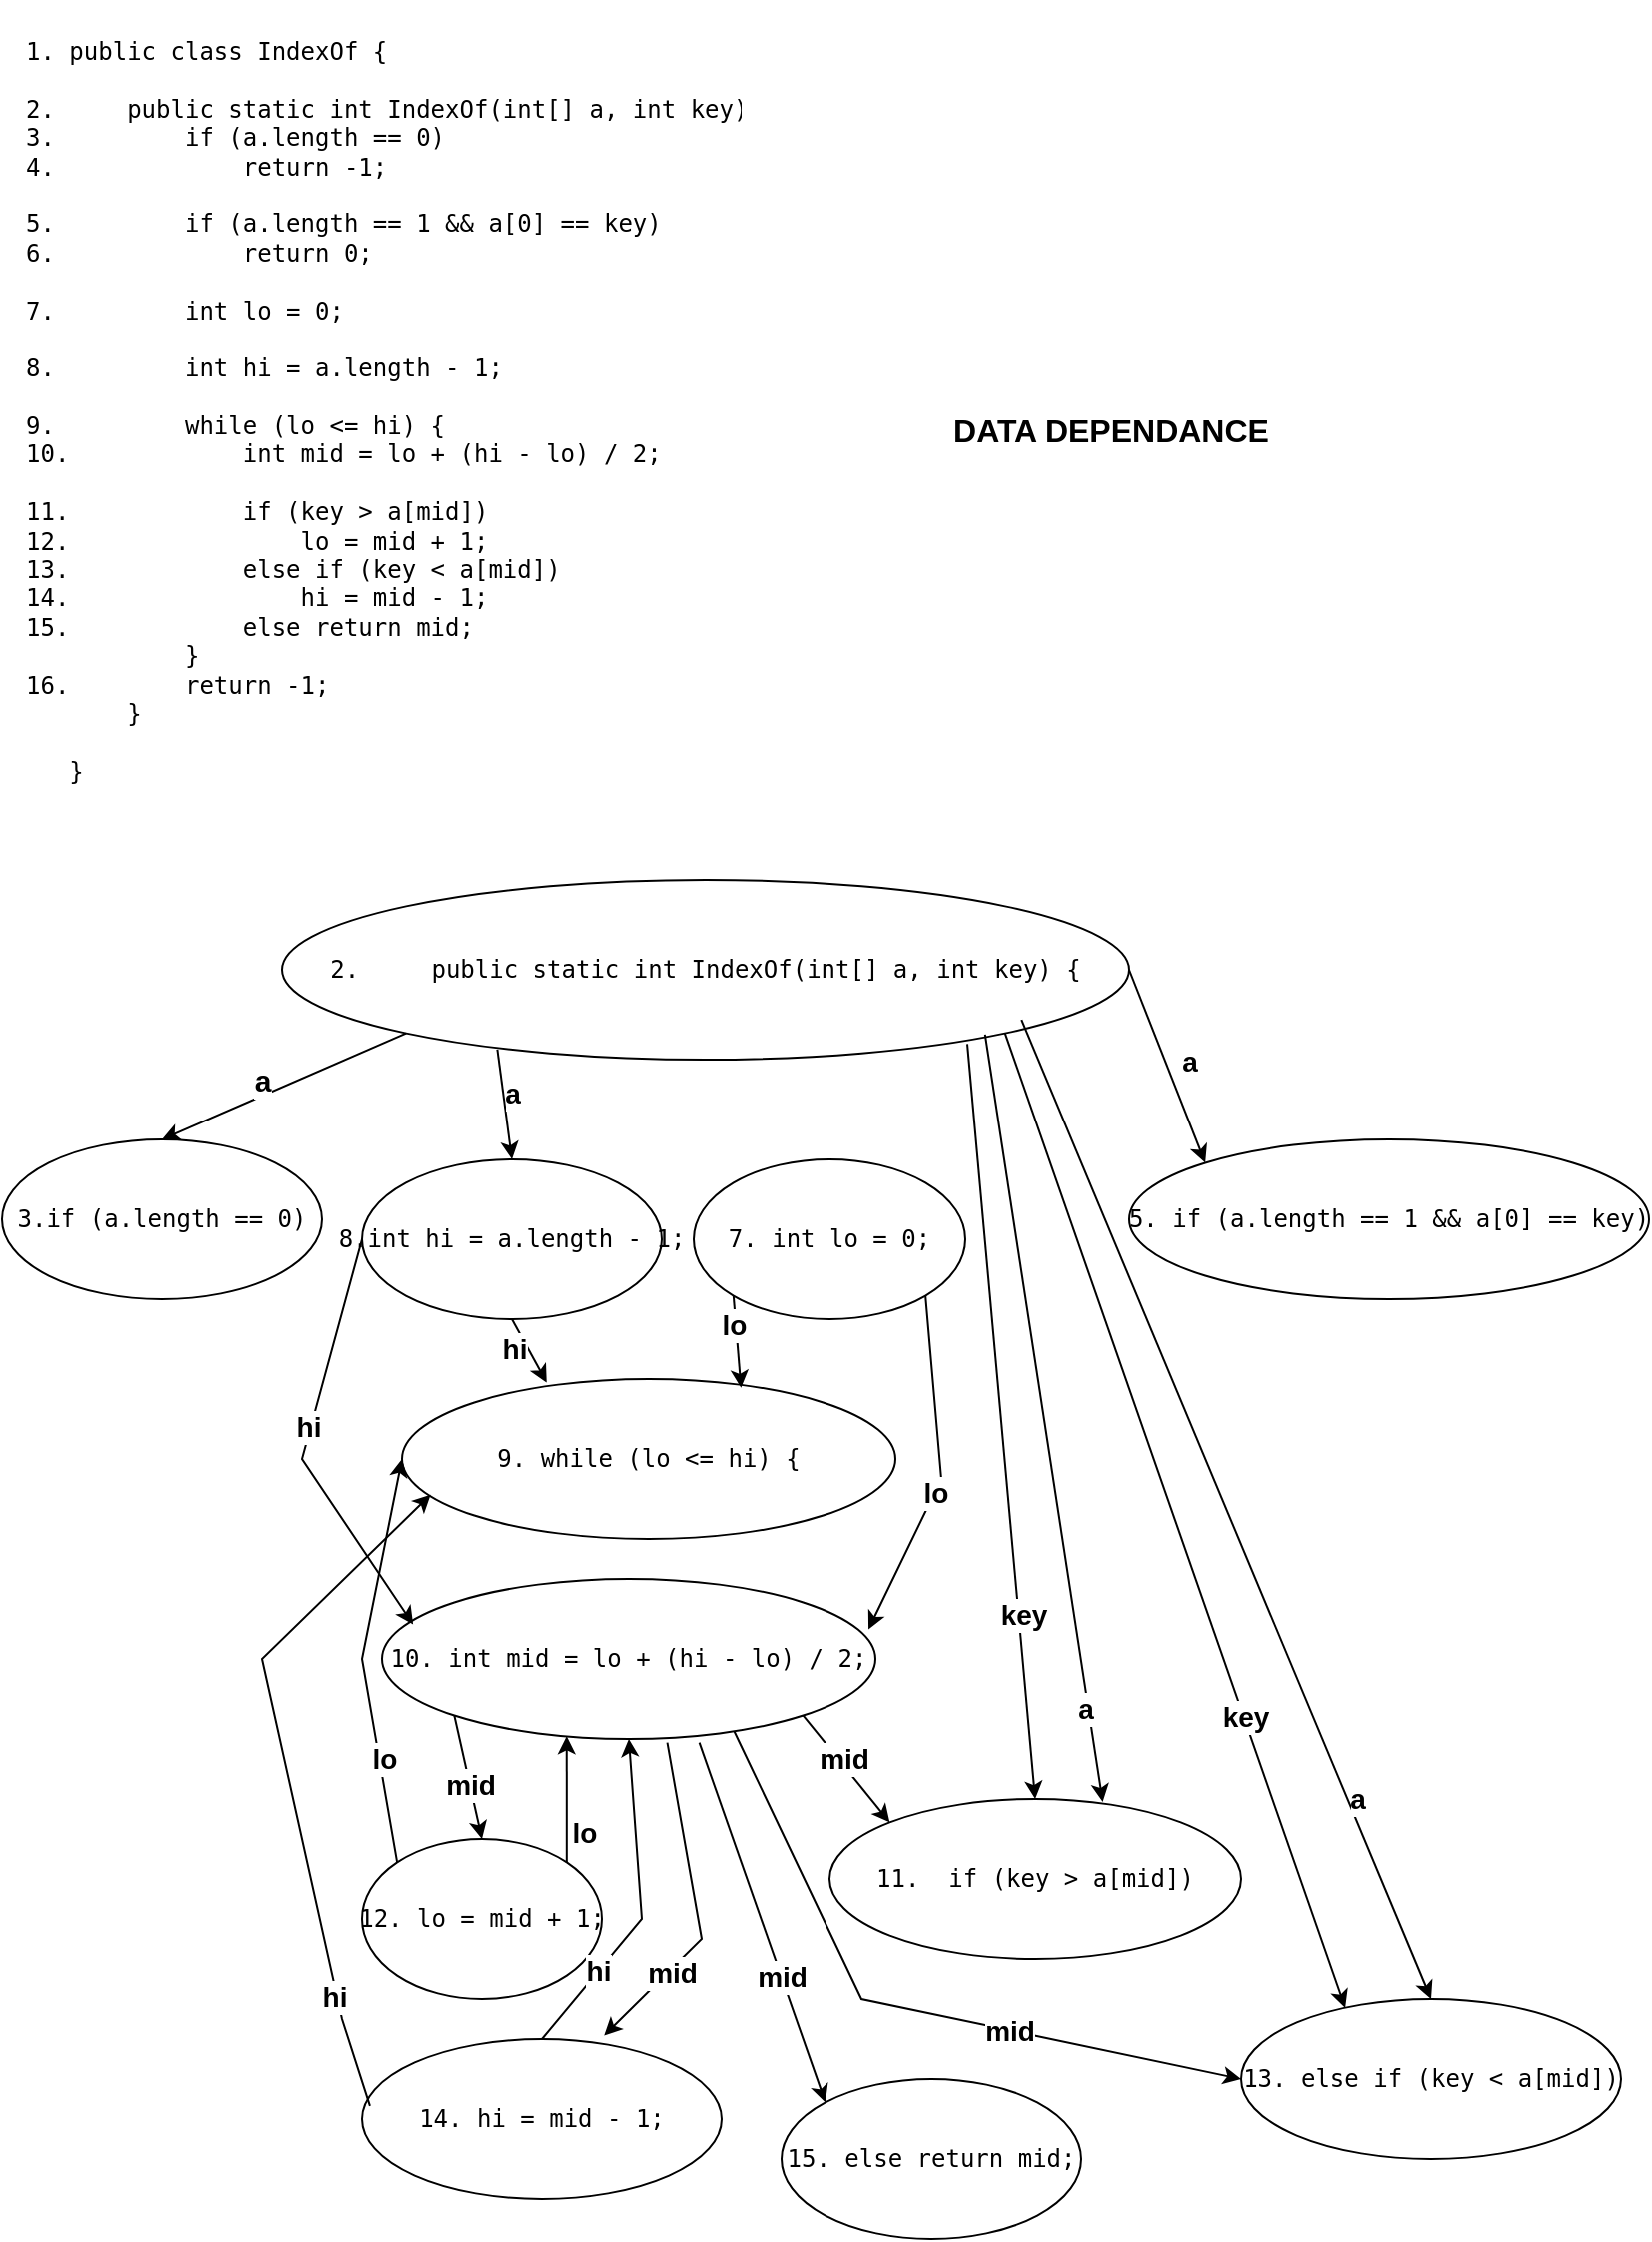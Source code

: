<mxfile version="26.2.3">
  <diagram name="Pagina-1" id="XMuqWZLkqimTZiR3ArTc">
    <mxGraphModel dx="1044" dy="563" grid="1" gridSize="10" guides="1" tooltips="1" connect="1" arrows="1" fold="1" page="1" pageScale="1" pageWidth="827" pageHeight="1169" math="0" shadow="0">
      <root>
        <mxCell id="0" />
        <mxCell id="1" parent="0" />
        <mxCell id="eCMLK8YqS8jhUNkkTPj8-1" value="&lt;pre id=&quot;yui_3_18_1_1_1743517991682_94&quot;&gt;&lt;code id=&quot;yui_3_18_1_1_1743517991682_99&quot; class=&quot;language-java&quot;&gt;1. public class IndexOf {&lt;br/&gt;&lt;br/&gt;2.     public static int IndexOf(int[] a, int key) {&lt;br/&gt;3.         if (a.length == 0)&lt;br/&gt;4.             return -1;&lt;br/&gt;&lt;br/&gt;5.         if (a.length == 1 &amp;amp;&amp;amp; a[0] == key)&lt;br/&gt;6.             return 0;&lt;br/&gt;&lt;br/&gt;7.         int lo = 0;&lt;br/&gt;&lt;br/&gt;8.         int hi = a.length - 1;&lt;br/&gt;&lt;br/&gt;9.         while (lo &amp;lt;= hi) {&lt;br/&gt;10.            int mid = lo + (hi - lo) / 2;&lt;br/&gt;&lt;br/&gt;11.            if (key &amp;gt; a[mid])&lt;br/&gt;12.                lo = mid + 1;&lt;br/&gt;13.            else if (key &amp;lt; a[mid])&lt;br/&gt;14.                hi = mid - 1;&lt;br/&gt;15.            else return mid;&lt;br/&gt;           }&lt;br/&gt;16.        return -1;&lt;br/&gt;       }&lt;br/&gt;&lt;br/&gt;   }&lt;/code&gt;&lt;/pre&gt;" style="text;html=1;whiteSpace=wrap;overflow=hidden;rounded=0;" vertex="1" parent="1">
          <mxGeometry x="10" y="30" width="360" height="430" as="geometry" />
        </mxCell>
        <mxCell id="eCMLK8YqS8jhUNkkTPj8-2" value="DATA DEPENDANCE" style="text;html=1;align=center;verticalAlign=middle;whiteSpace=wrap;rounded=0;fontSize=16;fontStyle=1" vertex="1" parent="1">
          <mxGeometry x="420" y="180" width="270" height="130" as="geometry" />
        </mxCell>
        <mxCell id="eCMLK8YqS8jhUNkkTPj8-3" value="&lt;pre id=&quot;yui_3_18_1_1_1743517991682_94&quot;&gt;&lt;code id=&quot;yui_3_18_1_1_1743517991682_99&quot; class=&quot;language-java&quot;&gt;2.     public static int IndexOf(int[] a, int key) {&lt;/code&gt;&lt;/pre&gt;" style="ellipse;whiteSpace=wrap;html=1;" vertex="1" parent="1">
          <mxGeometry x="140" y="470" width="424" height="90" as="geometry" />
        </mxCell>
        <mxCell id="eCMLK8YqS8jhUNkkTPj8-4" value="&lt;pre id=&quot;yui_3_18_1_1_1743517991682_94&quot;&gt;&lt;code id=&quot;yui_3_18_1_1_1743517991682_99&quot; class=&quot;language-java&quot;&gt;3.if (a.length == 0)&lt;/code&gt;&lt;/pre&gt;" style="ellipse;whiteSpace=wrap;html=1;" vertex="1" parent="1">
          <mxGeometry y="600" width="160" height="80" as="geometry" />
        </mxCell>
        <mxCell id="eCMLK8YqS8jhUNkkTPj8-5" value="" style="endArrow=classic;html=1;rounded=0;exitX=0;exitY=1;exitDx=0;exitDy=0;entryX=0.5;entryY=0;entryDx=0;entryDy=0;" edge="1" parent="1" source="eCMLK8YqS8jhUNkkTPj8-3" target="eCMLK8YqS8jhUNkkTPj8-4">
          <mxGeometry width="50" height="50" relative="1" as="geometry">
            <mxPoint x="390" y="650" as="sourcePoint" />
            <mxPoint x="440" y="600" as="targetPoint" />
          </mxGeometry>
        </mxCell>
        <mxCell id="eCMLK8YqS8jhUNkkTPj8-6" value="a" style="edgeLabel;html=1;align=center;verticalAlign=middle;resizable=0;points=[];fontSize=15;fontStyle=1" vertex="1" connectable="0" parent="eCMLK8YqS8jhUNkkTPj8-5">
          <mxGeometry x="0.174" y="-1" relative="1" as="geometry">
            <mxPoint y="-7" as="offset" />
          </mxGeometry>
        </mxCell>
        <mxCell id="eCMLK8YqS8jhUNkkTPj8-7" value="&lt;pre id=&quot;yui_3_18_1_1_1743517991682_94&quot;&gt;&lt;code id=&quot;yui_3_18_1_1_1743517991682_99&quot; class=&quot;language-java&quot;&gt;5. if (a.length == 1 &amp;amp;&amp;amp; a[0] == key)&lt;/code&gt;&lt;/pre&gt;" style="ellipse;whiteSpace=wrap;html=1;" vertex="1" parent="1">
          <mxGeometry x="564" y="600" width="260" height="80" as="geometry" />
        </mxCell>
        <mxCell id="eCMLK8YqS8jhUNkkTPj8-8" value="" style="endArrow=classic;html=1;rounded=0;exitX=1;exitY=0.5;exitDx=0;exitDy=0;entryX=0;entryY=0;entryDx=0;entryDy=0;" edge="1" parent="1" source="eCMLK8YqS8jhUNkkTPj8-3" target="eCMLK8YqS8jhUNkkTPj8-7">
          <mxGeometry width="50" height="50" relative="1" as="geometry">
            <mxPoint x="310" y="470" as="sourcePoint" />
            <mxPoint x="360" y="420" as="targetPoint" />
          </mxGeometry>
        </mxCell>
        <mxCell id="eCMLK8YqS8jhUNkkTPj8-9" value="&lt;b&gt;&lt;font style=&quot;font-size: 14px;&quot;&gt;a&lt;/font&gt;&lt;/b&gt;" style="edgeLabel;html=1;align=center;verticalAlign=middle;resizable=0;points=[];" vertex="1" connectable="0" parent="eCMLK8YqS8jhUNkkTPj8-8">
          <mxGeometry x="-0.065" y="-2" relative="1" as="geometry">
            <mxPoint x="14" as="offset" />
          </mxGeometry>
        </mxCell>
        <mxCell id="eCMLK8YqS8jhUNkkTPj8-10" value="&lt;pre id=&quot;yui_3_18_1_1_1743517991682_94&quot;&gt;&lt;code id=&quot;yui_3_18_1_1_1743517991682_99&quot; class=&quot;language-java&quot;&gt;7. int lo = 0;&lt;/code&gt;&lt;/pre&gt;" style="ellipse;whiteSpace=wrap;html=1;" vertex="1" parent="1">
          <mxGeometry x="346" y="610" width="136" height="80" as="geometry" />
        </mxCell>
        <mxCell id="eCMLK8YqS8jhUNkkTPj8-11" value="&lt;pre id=&quot;yui_3_18_1_1_1743517991682_94&quot;&gt;&lt;code id=&quot;yui_3_18_1_1_1743517991682_99&quot; class=&quot;language-java&quot;&gt;8.int hi = a.length - 1;&lt;/code&gt;&lt;/pre&gt;" style="ellipse;whiteSpace=wrap;html=1;" vertex="1" parent="1">
          <mxGeometry x="180" y="610" width="150" height="80" as="geometry" />
        </mxCell>
        <mxCell id="eCMLK8YqS8jhUNkkTPj8-12" value="" style="endArrow=classic;html=1;rounded=0;exitX=0.254;exitY=0.944;exitDx=0;exitDy=0;exitPerimeter=0;entryX=0.5;entryY=0;entryDx=0;entryDy=0;" edge="1" parent="1" source="eCMLK8YqS8jhUNkkTPj8-3" target="eCMLK8YqS8jhUNkkTPj8-11">
          <mxGeometry width="50" height="50" relative="1" as="geometry">
            <mxPoint x="190" y="470" as="sourcePoint" />
            <mxPoint x="240" y="420" as="targetPoint" />
          </mxGeometry>
        </mxCell>
        <mxCell id="eCMLK8YqS8jhUNkkTPj8-13" value="&lt;b&gt;&lt;font style=&quot;font-size: 14px;&quot;&gt;a&lt;/font&gt;&lt;/b&gt;" style="edgeLabel;html=1;align=center;verticalAlign=middle;resizable=0;points=[];" vertex="1" connectable="0" parent="eCMLK8YqS8jhUNkkTPj8-12">
          <mxGeometry x="-0.188" y="4" relative="1" as="geometry">
            <mxPoint as="offset" />
          </mxGeometry>
        </mxCell>
        <mxCell id="eCMLK8YqS8jhUNkkTPj8-14" value="&lt;pre id=&quot;yui_3_18_1_1_1743517991682_94&quot;&gt;&lt;code id=&quot;yui_3_18_1_1_1743517991682_99&quot; class=&quot;language-java&quot;&gt;9. while (lo &amp;lt;= hi) {&lt;/code&gt;&lt;/pre&gt;" style="ellipse;whiteSpace=wrap;html=1;" vertex="1" parent="1">
          <mxGeometry x="200" y="720" width="247" height="80" as="geometry" />
        </mxCell>
        <mxCell id="eCMLK8YqS8jhUNkkTPj8-15" value="" style="endArrow=classic;html=1;rounded=0;exitX=0.5;exitY=1;exitDx=0;exitDy=0;entryX=0.293;entryY=0.022;entryDx=0;entryDy=0;entryPerimeter=0;" edge="1" parent="1" source="eCMLK8YqS8jhUNkkTPj8-11" target="eCMLK8YqS8jhUNkkTPj8-14">
          <mxGeometry width="50" height="50" relative="1" as="geometry">
            <mxPoint x="320" y="580" as="sourcePoint" />
            <mxPoint x="370" y="530" as="targetPoint" />
          </mxGeometry>
        </mxCell>
        <mxCell id="eCMLK8YqS8jhUNkkTPj8-17" value="hi" style="edgeLabel;html=1;align=center;verticalAlign=middle;resizable=0;points=[];fontStyle=1;fontSize=14;" vertex="1" connectable="0" parent="eCMLK8YqS8jhUNkkTPj8-15">
          <mxGeometry x="-0.244" y="-6" relative="1" as="geometry">
            <mxPoint as="offset" />
          </mxGeometry>
        </mxCell>
        <mxCell id="eCMLK8YqS8jhUNkkTPj8-16" value="" style="endArrow=classic;html=1;rounded=0;exitX=0;exitY=1;exitDx=0;exitDy=0;entryX=0.687;entryY=0.055;entryDx=0;entryDy=0;entryPerimeter=0;" edge="1" parent="1" source="eCMLK8YqS8jhUNkkTPj8-10" target="eCMLK8YqS8jhUNkkTPj8-14">
          <mxGeometry width="50" height="50" relative="1" as="geometry">
            <mxPoint x="320" y="580" as="sourcePoint" />
            <mxPoint x="370" y="530" as="targetPoint" />
          </mxGeometry>
        </mxCell>
        <mxCell id="eCMLK8YqS8jhUNkkTPj8-18" value="&lt;b&gt;&lt;font style=&quot;font-size: 14px;&quot;&gt;lo&lt;/font&gt;&lt;/b&gt;" style="edgeLabel;html=1;align=center;verticalAlign=middle;resizable=0;points=[];" vertex="1" connectable="0" parent="eCMLK8YqS8jhUNkkTPj8-16">
          <mxGeometry x="-0.39" y="-1" relative="1" as="geometry">
            <mxPoint as="offset" />
          </mxGeometry>
        </mxCell>
        <mxCell id="eCMLK8YqS8jhUNkkTPj8-19" value="&lt;pre id=&quot;yui_3_18_1_1_1743517991682_94&quot;&gt;&lt;code id=&quot;yui_3_18_1_1_1743517991682_99&quot; class=&quot;language-java&quot;&gt;10. int mid = lo + (hi - lo) / 2;&lt;/code&gt;&lt;/pre&gt;" style="ellipse;whiteSpace=wrap;html=1;" vertex="1" parent="1">
          <mxGeometry x="190" y="820" width="247" height="80" as="geometry" />
        </mxCell>
        <mxCell id="eCMLK8YqS8jhUNkkTPj8-20" value="" style="endArrow=classic;html=1;rounded=0;exitX=0;exitY=0.5;exitDx=0;exitDy=0;entryX=0.063;entryY=0.285;entryDx=0;entryDy=0;entryPerimeter=0;" edge="1" parent="1" source="eCMLK8YqS8jhUNkkTPj8-11" target="eCMLK8YqS8jhUNkkTPj8-19">
          <mxGeometry width="50" height="50" relative="1" as="geometry">
            <mxPoint x="320" y="740" as="sourcePoint" />
            <mxPoint x="370" y="690" as="targetPoint" />
            <Array as="points">
              <mxPoint x="150" y="760" />
            </Array>
          </mxGeometry>
        </mxCell>
        <mxCell id="eCMLK8YqS8jhUNkkTPj8-22" value="&lt;b&gt;&lt;font style=&quot;font-size: 14px;&quot;&gt;hi&lt;/font&gt;&lt;/b&gt;" style="edgeLabel;html=1;align=center;verticalAlign=middle;resizable=0;points=[];" vertex="1" connectable="0" parent="eCMLK8YqS8jhUNkkTPj8-20">
          <mxGeometry x="-0.085" y="-2" relative="1" as="geometry">
            <mxPoint as="offset" />
          </mxGeometry>
        </mxCell>
        <mxCell id="eCMLK8YqS8jhUNkkTPj8-21" value="" style="endArrow=classic;html=1;rounded=0;exitX=1;exitY=1;exitDx=0;exitDy=0;entryX=0.986;entryY=0.315;entryDx=0;entryDy=0;entryPerimeter=0;" edge="1" parent="1" source="eCMLK8YqS8jhUNkkTPj8-10" target="eCMLK8YqS8jhUNkkTPj8-19">
          <mxGeometry width="50" height="50" relative="1" as="geometry">
            <mxPoint x="320" y="740" as="sourcePoint" />
            <mxPoint x="370" y="690" as="targetPoint" />
            <Array as="points">
              <mxPoint x="470" y="770" />
            </Array>
          </mxGeometry>
        </mxCell>
        <mxCell id="eCMLK8YqS8jhUNkkTPj8-23" value="&lt;b&gt;&lt;font style=&quot;font-size: 14px;&quot;&gt;lo&lt;/font&gt;&lt;/b&gt;" style="edgeLabel;html=1;align=center;verticalAlign=middle;resizable=0;points=[];" vertex="1" connectable="0" parent="eCMLK8YqS8jhUNkkTPj8-21">
          <mxGeometry x="0.135" relative="1" as="geometry">
            <mxPoint as="offset" />
          </mxGeometry>
        </mxCell>
        <mxCell id="eCMLK8YqS8jhUNkkTPj8-24" value="&lt;pre id=&quot;yui_3_18_1_1_1743517991682_94&quot;&gt;&lt;code id=&quot;yui_3_18_1_1_1743517991682_99&quot; class=&quot;language-java&quot;&gt;11.  if (key &amp;gt; a[mid])&lt;/code&gt;&lt;/pre&gt;" style="ellipse;whiteSpace=wrap;html=1;" vertex="1" parent="1">
          <mxGeometry x="414" y="930" width="206" height="80" as="geometry" />
        </mxCell>
        <mxCell id="eCMLK8YqS8jhUNkkTPj8-25" value="" style="endArrow=classic;html=1;rounded=0;exitX=0.809;exitY=0.913;exitDx=0;exitDy=0;exitPerimeter=0;entryX=0.5;entryY=0;entryDx=0;entryDy=0;" edge="1" parent="1" source="eCMLK8YqS8jhUNkkTPj8-3" target="eCMLK8YqS8jhUNkkTPj8-24">
          <mxGeometry width="50" height="50" relative="1" as="geometry">
            <mxPoint x="320" y="720" as="sourcePoint" />
            <mxPoint x="370" y="670" as="targetPoint" />
          </mxGeometry>
        </mxCell>
        <mxCell id="eCMLK8YqS8jhUNkkTPj8-28" value="&lt;b&gt;&lt;font style=&quot;font-size: 14px;&quot;&gt;key&lt;/font&gt;&lt;/b&gt;" style="edgeLabel;html=1;align=center;verticalAlign=middle;resizable=0;points=[];" vertex="1" connectable="0" parent="eCMLK8YqS8jhUNkkTPj8-25">
          <mxGeometry x="0.516" y="3" relative="1" as="geometry">
            <mxPoint x="-1" as="offset" />
          </mxGeometry>
        </mxCell>
        <mxCell id="eCMLK8YqS8jhUNkkTPj8-29" value="" style="endArrow=classic;html=1;rounded=0;exitX=0.83;exitY=0.86;exitDx=0;exitDy=0;exitPerimeter=0;entryX=0.664;entryY=0.018;entryDx=0;entryDy=0;entryPerimeter=0;" edge="1" parent="1" source="eCMLK8YqS8jhUNkkTPj8-3" target="eCMLK8YqS8jhUNkkTPj8-24">
          <mxGeometry width="50" height="50" relative="1" as="geometry">
            <mxPoint x="320" y="720" as="sourcePoint" />
            <mxPoint x="370" y="670" as="targetPoint" />
          </mxGeometry>
        </mxCell>
        <mxCell id="eCMLK8YqS8jhUNkkTPj8-30" value="&lt;font style=&quot;font-size: 14px;&quot;&gt;&lt;b&gt;a&lt;/b&gt;&lt;/font&gt;" style="edgeLabel;html=1;align=center;verticalAlign=middle;resizable=0;points=[];" vertex="1" connectable="0" parent="eCMLK8YqS8jhUNkkTPj8-29">
          <mxGeometry x="0.753" y="-2" relative="1" as="geometry">
            <mxPoint as="offset" />
          </mxGeometry>
        </mxCell>
        <mxCell id="eCMLK8YqS8jhUNkkTPj8-31" value="" style="endArrow=classic;html=1;rounded=0;exitX=1;exitY=1;exitDx=0;exitDy=0;entryX=0;entryY=0;entryDx=0;entryDy=0;" edge="1" parent="1" source="eCMLK8YqS8jhUNkkTPj8-19" target="eCMLK8YqS8jhUNkkTPj8-24">
          <mxGeometry width="50" height="50" relative="1" as="geometry">
            <mxPoint x="320" y="720" as="sourcePoint" />
            <mxPoint x="370" y="670" as="targetPoint" />
          </mxGeometry>
        </mxCell>
        <mxCell id="eCMLK8YqS8jhUNkkTPj8-32" value="&lt;b&gt;&lt;font style=&quot;font-size: 14px;&quot;&gt;mid&lt;/font&gt;&lt;/b&gt;" style="edgeLabel;html=1;align=center;verticalAlign=middle;resizable=0;points=[];" vertex="1" connectable="0" parent="eCMLK8YqS8jhUNkkTPj8-31">
          <mxGeometry x="-0.144" y="2" relative="1" as="geometry">
            <mxPoint as="offset" />
          </mxGeometry>
        </mxCell>
        <mxCell id="eCMLK8YqS8jhUNkkTPj8-33" value="&lt;pre id=&quot;yui_3_18_1_1_1743517991682_94&quot;&gt;&lt;code id=&quot;yui_3_18_1_1_1743517991682_99&quot; class=&quot;language-java&quot;&gt;12. lo = mid + 1;&lt;/code&gt;&lt;/pre&gt;" style="ellipse;whiteSpace=wrap;html=1;" vertex="1" parent="1">
          <mxGeometry x="180" y="950" width="120" height="80" as="geometry" />
        </mxCell>
        <mxCell id="eCMLK8YqS8jhUNkkTPj8-35" value="" style="endArrow=classic;html=1;rounded=0;exitX=0;exitY=1;exitDx=0;exitDy=0;entryX=0.5;entryY=0;entryDx=0;entryDy=0;" edge="1" parent="1" source="eCMLK8YqS8jhUNkkTPj8-19" target="eCMLK8YqS8jhUNkkTPj8-33">
          <mxGeometry width="50" height="50" relative="1" as="geometry">
            <mxPoint x="320" y="860" as="sourcePoint" />
            <mxPoint x="370" y="810" as="targetPoint" />
          </mxGeometry>
        </mxCell>
        <mxCell id="eCMLK8YqS8jhUNkkTPj8-36" value="&lt;b&gt;&lt;font style=&quot;font-size: 14px;&quot;&gt;mid&lt;/font&gt;&lt;/b&gt;" style="edgeLabel;html=1;align=center;verticalAlign=middle;resizable=0;points=[];" vertex="1" connectable="0" parent="eCMLK8YqS8jhUNkkTPj8-35">
          <mxGeometry x="0.107" relative="1" as="geometry">
            <mxPoint as="offset" />
          </mxGeometry>
        </mxCell>
        <mxCell id="eCMLK8YqS8jhUNkkTPj8-37" value="" style="endArrow=classic;html=1;rounded=0;exitX=0;exitY=0;exitDx=0;exitDy=0;entryX=0;entryY=0.5;entryDx=0;entryDy=0;" edge="1" parent="1" source="eCMLK8YqS8jhUNkkTPj8-33" target="eCMLK8YqS8jhUNkkTPj8-14">
          <mxGeometry width="50" height="50" relative="1" as="geometry">
            <mxPoint x="320" y="860" as="sourcePoint" />
            <mxPoint x="370" y="810" as="targetPoint" />
            <Array as="points">
              <mxPoint x="180" y="860" />
            </Array>
          </mxGeometry>
        </mxCell>
        <mxCell id="eCMLK8YqS8jhUNkkTPj8-38" value="&lt;b&gt;&lt;font style=&quot;font-size: 14px;&quot;&gt;lo&lt;/font&gt;&lt;/b&gt;" style="edgeLabel;html=1;align=center;verticalAlign=middle;resizable=0;points=[];" vertex="1" connectable="0" parent="eCMLK8YqS8jhUNkkTPj8-37">
          <mxGeometry x="-0.487" y="-2" relative="1" as="geometry">
            <mxPoint as="offset" />
          </mxGeometry>
        </mxCell>
        <mxCell id="eCMLK8YqS8jhUNkkTPj8-39" value="" style="endArrow=classic;html=1;rounded=0;exitX=1;exitY=0;exitDx=0;exitDy=0;entryX=0.374;entryY=0.983;entryDx=0;entryDy=0;entryPerimeter=0;" edge="1" parent="1" source="eCMLK8YqS8jhUNkkTPj8-33" target="eCMLK8YqS8jhUNkkTPj8-19">
          <mxGeometry width="50" height="50" relative="1" as="geometry">
            <mxPoint x="320" y="840" as="sourcePoint" />
            <mxPoint x="370" y="790" as="targetPoint" />
          </mxGeometry>
        </mxCell>
        <mxCell id="eCMLK8YqS8jhUNkkTPj8-40" value="&lt;b&gt;&lt;font style=&quot;font-size: 14px;&quot;&gt;lo&lt;/font&gt;&lt;/b&gt;" style="edgeLabel;html=1;align=center;verticalAlign=middle;resizable=0;points=[];" vertex="1" connectable="0" parent="eCMLK8YqS8jhUNkkTPj8-39">
          <mxGeometry x="-0.265" relative="1" as="geometry">
            <mxPoint x="8" y="8" as="offset" />
          </mxGeometry>
        </mxCell>
        <mxCell id="eCMLK8YqS8jhUNkkTPj8-41" value="&lt;pre id=&quot;yui_3_18_1_1_1743517991682_94&quot;&gt;&lt;code id=&quot;yui_3_18_1_1_1743517991682_99&quot; class=&quot;language-java&quot;&gt;13. else if (key &amp;lt; a[mid])&lt;/code&gt;&lt;/pre&gt;" style="ellipse;whiteSpace=wrap;html=1;" vertex="1" parent="1">
          <mxGeometry x="620" y="1030" width="190" height="80" as="geometry" />
        </mxCell>
        <mxCell id="eCMLK8YqS8jhUNkkTPj8-42" value="" style="endArrow=classic;html=1;rounded=0;exitX=1;exitY=1;exitDx=0;exitDy=0;entryX=0.274;entryY=0.055;entryDx=0;entryDy=0;entryPerimeter=0;" edge="1" parent="1" source="eCMLK8YqS8jhUNkkTPj8-3" target="eCMLK8YqS8jhUNkkTPj8-41">
          <mxGeometry width="50" height="50" relative="1" as="geometry">
            <mxPoint x="370" y="780" as="sourcePoint" />
            <mxPoint x="420" y="730" as="targetPoint" />
          </mxGeometry>
        </mxCell>
        <mxCell id="eCMLK8YqS8jhUNkkTPj8-43" value="&lt;b&gt;&lt;font style=&quot;font-size: 14px;&quot;&gt;key&lt;/font&gt;&lt;/b&gt;" style="edgeLabel;html=1;align=center;verticalAlign=middle;resizable=0;points=[];" vertex="1" connectable="0" parent="eCMLK8YqS8jhUNkkTPj8-42">
          <mxGeometry x="0.403" relative="1" as="geometry">
            <mxPoint as="offset" />
          </mxGeometry>
        </mxCell>
        <mxCell id="eCMLK8YqS8jhUNkkTPj8-44" value="" style="endArrow=classic;html=1;rounded=0;exitX=0.873;exitY=0.778;exitDx=0;exitDy=0;exitPerimeter=0;entryX=0.5;entryY=0;entryDx=0;entryDy=0;" edge="1" parent="1" source="eCMLK8YqS8jhUNkkTPj8-3" target="eCMLK8YqS8jhUNkkTPj8-41">
          <mxGeometry width="50" height="50" relative="1" as="geometry">
            <mxPoint x="370" y="780" as="sourcePoint" />
            <mxPoint x="420" y="730" as="targetPoint" />
          </mxGeometry>
        </mxCell>
        <mxCell id="eCMLK8YqS8jhUNkkTPj8-45" value="&lt;b&gt;&lt;font style=&quot;font-size: 14px;&quot;&gt;a&lt;/font&gt;&lt;/b&gt;" style="edgeLabel;html=1;align=center;verticalAlign=middle;resizable=0;points=[];" vertex="1" connectable="0" parent="eCMLK8YqS8jhUNkkTPj8-44">
          <mxGeometry x="0.598" y="4" relative="1" as="geometry">
            <mxPoint as="offset" />
          </mxGeometry>
        </mxCell>
        <mxCell id="eCMLK8YqS8jhUNkkTPj8-46" value="" style="endArrow=classic;html=1;rounded=0;exitX=0.714;exitY=0.955;exitDx=0;exitDy=0;exitPerimeter=0;entryX=0;entryY=0.5;entryDx=0;entryDy=0;" edge="1" parent="1" source="eCMLK8YqS8jhUNkkTPj8-19" target="eCMLK8YqS8jhUNkkTPj8-41">
          <mxGeometry width="50" height="50" relative="1" as="geometry">
            <mxPoint x="370" y="880" as="sourcePoint" />
            <mxPoint x="420" y="830" as="targetPoint" />
            <Array as="points">
              <mxPoint x="430" y="1030" />
            </Array>
          </mxGeometry>
        </mxCell>
        <mxCell id="eCMLK8YqS8jhUNkkTPj8-47" value="&lt;b&gt;&lt;font style=&quot;font-size: 14px;&quot;&gt;mid&lt;/font&gt;&lt;/b&gt;" style="edgeLabel;html=1;align=center;verticalAlign=middle;resizable=0;points=[];" vertex="1" connectable="0" parent="eCMLK8YqS8jhUNkkTPj8-46">
          <mxGeometry x="0.306" y="1" relative="1" as="geometry">
            <mxPoint y="1" as="offset" />
          </mxGeometry>
        </mxCell>
        <mxCell id="eCMLK8YqS8jhUNkkTPj8-48" value="&lt;pre id=&quot;yui_3_18_1_1_1743517991682_94&quot;&gt;&lt;code id=&quot;yui_3_18_1_1_1743517991682_99&quot; class=&quot;language-java&quot;&gt;14. hi = mid - 1;&lt;/code&gt;&lt;/pre&gt;" style="ellipse;whiteSpace=wrap;html=1;" vertex="1" parent="1">
          <mxGeometry x="180" y="1050" width="180" height="80" as="geometry" />
        </mxCell>
        <mxCell id="eCMLK8YqS8jhUNkkTPj8-49" value="" style="endArrow=classic;html=1;rounded=0;exitX=0.578;exitY=1.023;exitDx=0;exitDy=0;exitPerimeter=0;entryX=0.673;entryY=-0.022;entryDx=0;entryDy=0;entryPerimeter=0;" edge="1" parent="1" source="eCMLK8YqS8jhUNkkTPj8-19" target="eCMLK8YqS8jhUNkkTPj8-48">
          <mxGeometry width="50" height="50" relative="1" as="geometry">
            <mxPoint x="370" y="960" as="sourcePoint" />
            <mxPoint x="420" y="910" as="targetPoint" />
            <Array as="points">
              <mxPoint x="350" y="1000" />
            </Array>
          </mxGeometry>
        </mxCell>
        <mxCell id="eCMLK8YqS8jhUNkkTPj8-50" value="&lt;b&gt;&lt;font style=&quot;font-size: 14px;&quot;&gt;mid&lt;/font&gt;&lt;/b&gt;" style="edgeLabel;html=1;align=center;verticalAlign=middle;resizable=0;points=[];" vertex="1" connectable="0" parent="eCMLK8YqS8jhUNkkTPj8-49">
          <mxGeometry x="0.449" y="1" relative="1" as="geometry">
            <mxPoint as="offset" />
          </mxGeometry>
        </mxCell>
        <mxCell id="eCMLK8YqS8jhUNkkTPj8-51" value="" style="endArrow=classic;html=1;rounded=0;exitX=0.5;exitY=0;exitDx=0;exitDy=0;entryX=0.5;entryY=1;entryDx=0;entryDy=0;" edge="1" parent="1" source="eCMLK8YqS8jhUNkkTPj8-48" target="eCMLK8YqS8jhUNkkTPj8-19">
          <mxGeometry width="50" height="50" relative="1" as="geometry">
            <mxPoint x="370" y="960" as="sourcePoint" />
            <mxPoint x="420" y="910" as="targetPoint" />
            <Array as="points">
              <mxPoint x="320" y="990" />
            </Array>
          </mxGeometry>
        </mxCell>
        <mxCell id="eCMLK8YqS8jhUNkkTPj8-52" value="&lt;b&gt;&lt;font style=&quot;font-size: 14px;&quot;&gt;hi&lt;/font&gt;&lt;/b&gt;" style="edgeLabel;html=1;align=center;verticalAlign=middle;resizable=0;points=[];" vertex="1" connectable="0" parent="eCMLK8YqS8jhUNkkTPj8-51">
          <mxGeometry x="-0.475" y="1" relative="1" as="geometry">
            <mxPoint as="offset" />
          </mxGeometry>
        </mxCell>
        <mxCell id="eCMLK8YqS8jhUNkkTPj8-53" value="" style="endArrow=classic;html=1;rounded=0;exitX=0.022;exitY=0.418;exitDx=0;exitDy=0;exitPerimeter=0;entryX=0.058;entryY=0.723;entryDx=0;entryDy=0;entryPerimeter=0;" edge="1" parent="1" source="eCMLK8YqS8jhUNkkTPj8-48" target="eCMLK8YqS8jhUNkkTPj8-14">
          <mxGeometry width="50" height="50" relative="1" as="geometry">
            <mxPoint x="370" y="960" as="sourcePoint" />
            <mxPoint x="130" y="950" as="targetPoint" />
            <Array as="points">
              <mxPoint x="170" y="1040" />
              <mxPoint x="130" y="860" />
            </Array>
          </mxGeometry>
        </mxCell>
        <mxCell id="eCMLK8YqS8jhUNkkTPj8-54" value="&lt;b&gt;&lt;font style=&quot;font-size: 14px;&quot;&gt;hi&lt;/font&gt;&lt;/b&gt;" style="edgeLabel;html=1;align=center;verticalAlign=middle;resizable=0;points=[];" vertex="1" connectable="0" parent="eCMLK8YqS8jhUNkkTPj8-53">
          <mxGeometry x="-0.665" y="2" relative="1" as="geometry">
            <mxPoint as="offset" />
          </mxGeometry>
        </mxCell>
        <mxCell id="eCMLK8YqS8jhUNkkTPj8-55" value="&lt;pre id=&quot;yui_3_18_1_1_1743517991682_94&quot;&gt;&lt;code id=&quot;yui_3_18_1_1_1743517991682_99&quot; class=&quot;language-java&quot;&gt;15. else return mid;&lt;/code&gt;&lt;/pre&gt;" style="ellipse;whiteSpace=wrap;html=1;" vertex="1" parent="1">
          <mxGeometry x="390" y="1070" width="150" height="80" as="geometry" />
        </mxCell>
        <mxCell id="eCMLK8YqS8jhUNkkTPj8-56" value="" style="endArrow=classic;html=1;rounded=0;exitX=0.643;exitY=1.023;exitDx=0;exitDy=0;exitPerimeter=0;entryX=0;entryY=0;entryDx=0;entryDy=0;" edge="1" parent="1" source="eCMLK8YqS8jhUNkkTPj8-19" target="eCMLK8YqS8jhUNkkTPj8-55">
          <mxGeometry width="50" height="50" relative="1" as="geometry">
            <mxPoint x="370" y="1080" as="sourcePoint" />
            <mxPoint x="420" y="1030" as="targetPoint" />
          </mxGeometry>
        </mxCell>
        <mxCell id="eCMLK8YqS8jhUNkkTPj8-57" value="&lt;b&gt;&lt;font style=&quot;font-size: 14px;&quot;&gt;mid&lt;/font&gt;&lt;/b&gt;" style="edgeLabel;html=1;align=center;verticalAlign=middle;resizable=0;points=[];" vertex="1" connectable="0" parent="eCMLK8YqS8jhUNkkTPj8-56">
          <mxGeometry x="0.303" relative="1" as="geometry">
            <mxPoint as="offset" />
          </mxGeometry>
        </mxCell>
      </root>
    </mxGraphModel>
  </diagram>
</mxfile>
